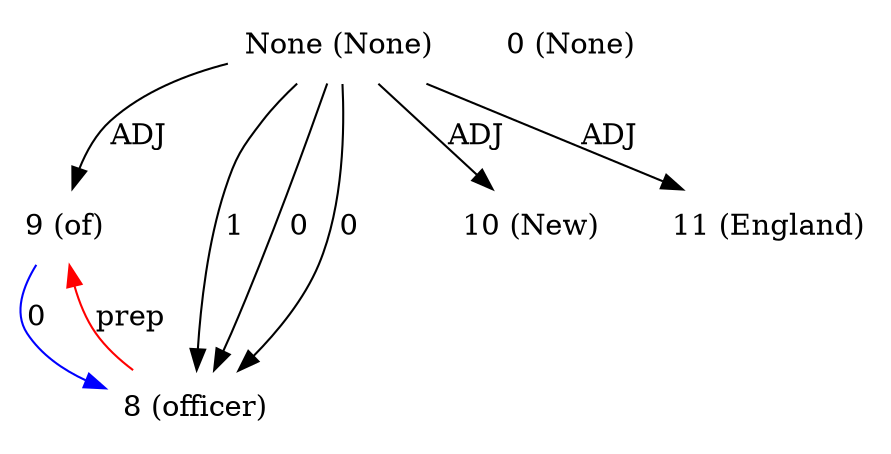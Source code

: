 digraph G{
edge [dir=forward]
node [shape=plaintext]

None [label="None (None)"]
None -> 9 [label="ADJ"]
None [label="None (None)"]
None -> 8 [label="1"]
None [label="None (None)"]
None -> 8 [label="0"]
None [label="None (None)"]
None -> 8 [label="0"]
None [label="None (None)"]
None -> 10 [label="ADJ"]
None -> 11 [label="ADJ"]
0 [label="0 (None)"]
8 [label="8 (officer)"]
9 [label="9 (of)"]
9 -> 8 [label="0", color="blue"]
8 -> 9 [label="prep", color="red"]
10 [label="10 (New)"]
11 [label="11 (England)"]
}
